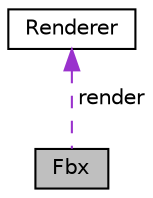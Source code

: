 digraph "Fbx"
{
 // LATEX_PDF_SIZE
  edge [fontname="Helvetica",fontsize="10",labelfontname="Helvetica",labelfontsize="10"];
  node [fontname="Helvetica",fontsize="10",shape=record];
  Node1 [label="Fbx",height=0.2,width=0.4,color="black", fillcolor="grey75", style="filled", fontcolor="black",tooltip="A class that represents a model in its entirety, allowing for multiple meshes and multiple textures i..."];
  Node2 -> Node1 [dir="back",color="darkorchid3",fontsize="10",style="dashed",label=" render" ,fontname="Helvetica"];
  Node2 [label="Renderer",height=0.2,width=0.4,color="black", fillcolor="white", style="filled",URL="$class_renderer.html",tooltip="Contains the absract information for the Renderer. The class holds all the functions that would be us..."];
}

